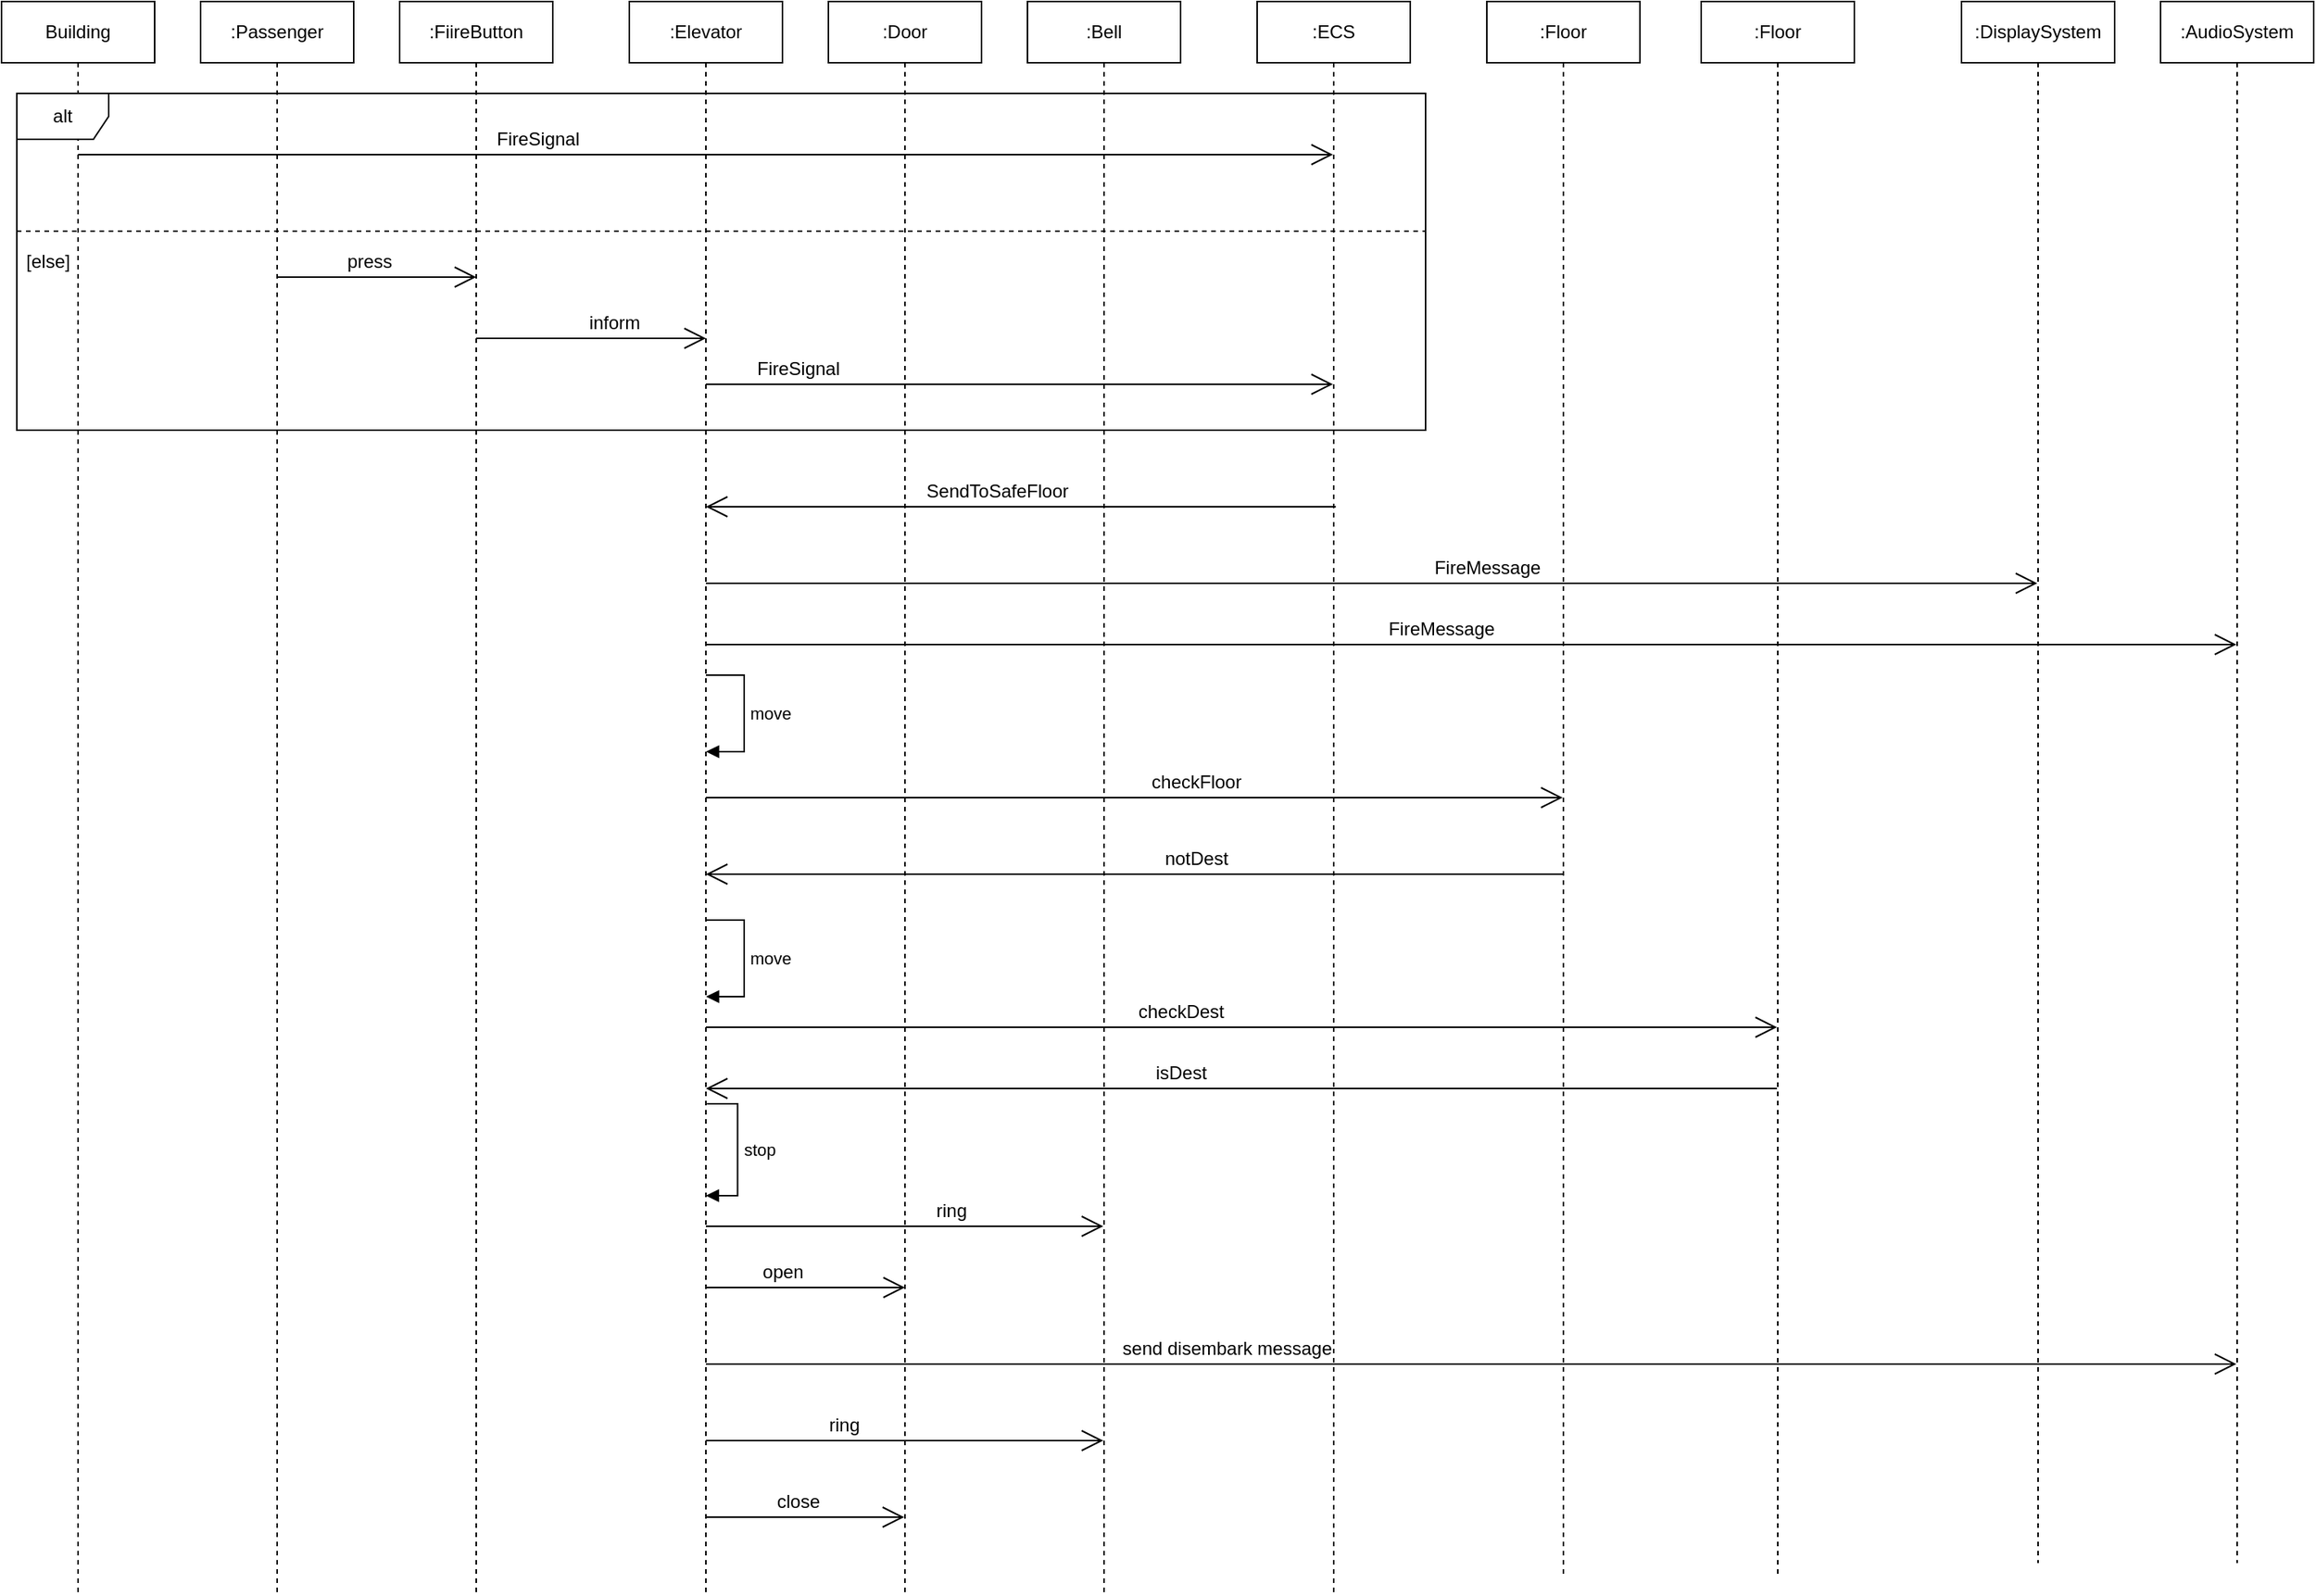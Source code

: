 <mxfile version="14.4.3" type="github">
  <diagram id="d66YW8ot9BIjzewIdXrk" name="Page-1">
    <mxGraphModel dx="1673" dy="874" grid="1" gridSize="10" guides="1" tooltips="1" connect="1" arrows="1" fold="1" page="1" pageScale="1" pageWidth="1700" pageHeight="1100" math="0" shadow="0">
      <root>
        <mxCell id="0" />
        <mxCell id="1" parent="0" />
        <mxCell id="JcezqDG1ztjZta3_3E15-1" value="Building" style="shape=umlLifeline;perimeter=lifelinePerimeter;whiteSpace=wrap;html=1;container=1;collapsible=0;recursiveResize=0;outlineConnect=0;" vertex="1" parent="1">
          <mxGeometry x="80" y="40" width="100" height="1040" as="geometry" />
        </mxCell>
        <mxCell id="JcezqDG1ztjZta3_3E15-57" value="" style="endArrow=none;dashed=1;html=1;" edge="1" parent="JcezqDG1ztjZta3_3E15-1">
          <mxGeometry width="50" height="50" relative="1" as="geometry">
            <mxPoint x="10" y="150" as="sourcePoint" />
            <mxPoint x="930" y="150" as="targetPoint" />
          </mxGeometry>
        </mxCell>
        <mxCell id="JcezqDG1ztjZta3_3E15-3" value=":Passenger" style="shape=umlLifeline;perimeter=lifelinePerimeter;whiteSpace=wrap;html=1;container=1;collapsible=0;recursiveResize=0;outlineConnect=0;" vertex="1" parent="1">
          <mxGeometry x="210" y="40" width="100" height="1040" as="geometry" />
        </mxCell>
        <mxCell id="JcezqDG1ztjZta3_3E15-4" value=":FiireButton" style="shape=umlLifeline;perimeter=lifelinePerimeter;whiteSpace=wrap;html=1;container=1;collapsible=0;recursiveResize=0;outlineConnect=0;" vertex="1" parent="1">
          <mxGeometry x="340" y="40" width="100" height="1040" as="geometry" />
        </mxCell>
        <mxCell id="JcezqDG1ztjZta3_3E15-5" value=":Elevator" style="shape=umlLifeline;perimeter=lifelinePerimeter;whiteSpace=wrap;html=1;container=1;collapsible=0;recursiveResize=0;outlineConnect=0;" vertex="1" parent="1">
          <mxGeometry x="490" y="40" width="100" height="1040" as="geometry" />
        </mxCell>
        <mxCell id="JcezqDG1ztjZta3_3E15-6" value=":ECS" style="shape=umlLifeline;perimeter=lifelinePerimeter;whiteSpace=wrap;html=1;container=1;collapsible=0;recursiveResize=0;outlineConnect=0;" vertex="1" parent="1">
          <mxGeometry x="900" y="40" width="100" height="1040" as="geometry" />
        </mxCell>
        <mxCell id="JcezqDG1ztjZta3_3E15-7" value=":Floor" style="shape=umlLifeline;perimeter=lifelinePerimeter;whiteSpace=wrap;html=1;container=1;collapsible=0;recursiveResize=0;outlineConnect=0;" vertex="1" parent="1">
          <mxGeometry x="1190" y="40" width="100" height="1030" as="geometry" />
        </mxCell>
        <mxCell id="JcezqDG1ztjZta3_3E15-8" value=":AudioSystem" style="shape=umlLifeline;perimeter=lifelinePerimeter;whiteSpace=wrap;html=1;container=1;collapsible=0;recursiveResize=0;outlineConnect=0;" vertex="1" parent="1">
          <mxGeometry x="1490" y="40" width="100" height="1020" as="geometry" />
        </mxCell>
        <mxCell id="JcezqDG1ztjZta3_3E15-9" value=":DisplaySystem" style="shape=umlLifeline;perimeter=lifelinePerimeter;whiteSpace=wrap;html=1;container=1;collapsible=0;recursiveResize=0;outlineConnect=0;" vertex="1" parent="1">
          <mxGeometry x="1360" y="40" width="100" height="1020" as="geometry" />
        </mxCell>
        <mxCell id="JcezqDG1ztjZta3_3E15-10" value=":Door" style="shape=umlLifeline;perimeter=lifelinePerimeter;whiteSpace=wrap;html=1;container=1;collapsible=0;recursiveResize=0;outlineConnect=0;" vertex="1" parent="1">
          <mxGeometry x="620" y="40" width="100" height="1040" as="geometry" />
        </mxCell>
        <mxCell id="JcezqDG1ztjZta3_3E15-15" value="" style="endArrow=open;endFill=1;endSize=12;html=1;" edge="1" parent="JcezqDG1ztjZta3_3E15-10" target="JcezqDG1ztjZta3_3E15-6">
          <mxGeometry width="160" relative="1" as="geometry">
            <mxPoint x="-80" y="250" as="sourcePoint" />
            <mxPoint x="50" y="250" as="targetPoint" />
          </mxGeometry>
        </mxCell>
        <mxCell id="JcezqDG1ztjZta3_3E15-45" value="" style="endArrow=open;endFill=1;endSize=12;html=1;" edge="1" parent="JcezqDG1ztjZta3_3E15-10" target="JcezqDG1ztjZta3_3E15-11">
          <mxGeometry width="160" relative="1" as="geometry">
            <mxPoint x="-80" y="940" as="sourcePoint" />
            <mxPoint x="80" y="940" as="targetPoint" />
          </mxGeometry>
        </mxCell>
        <mxCell id="JcezqDG1ztjZta3_3E15-11" value=":Bell" style="shape=umlLifeline;perimeter=lifelinePerimeter;whiteSpace=wrap;html=1;container=1;collapsible=0;recursiveResize=0;outlineConnect=0;" vertex="1" parent="1">
          <mxGeometry x="750" y="40" width="100" height="1040" as="geometry" />
        </mxCell>
        <mxCell id="JcezqDG1ztjZta3_3E15-12" value="" style="endArrow=open;endFill=1;endSize=12;html=1;" edge="1" parent="1" target="JcezqDG1ztjZta3_3E15-6">
          <mxGeometry width="160" relative="1" as="geometry">
            <mxPoint x="130" y="140" as="sourcePoint" />
            <mxPoint x="300" y="140" as="targetPoint" />
          </mxGeometry>
        </mxCell>
        <mxCell id="JcezqDG1ztjZta3_3E15-13" value="" style="endArrow=open;endFill=1;endSize=12;html=1;" edge="1" parent="1">
          <mxGeometry width="160" relative="1" as="geometry">
            <mxPoint x="260" y="220" as="sourcePoint" />
            <mxPoint x="390" y="220" as="targetPoint" />
          </mxGeometry>
        </mxCell>
        <mxCell id="JcezqDG1ztjZta3_3E15-14" value="" style="endArrow=open;endFill=1;endSize=12;html=1;" edge="1" parent="1">
          <mxGeometry width="160" relative="1" as="geometry">
            <mxPoint x="390" y="260" as="sourcePoint" />
            <mxPoint x="540" y="260" as="targetPoint" />
          </mxGeometry>
        </mxCell>
        <mxCell id="JcezqDG1ztjZta3_3E15-18" value=":Floor" style="shape=umlLifeline;perimeter=lifelinePerimeter;whiteSpace=wrap;html=1;container=1;collapsible=0;recursiveResize=0;outlineConnect=0;" vertex="1" parent="1">
          <mxGeometry x="1050" y="40" width="100" height="1030" as="geometry" />
        </mxCell>
        <mxCell id="JcezqDG1ztjZta3_3E15-24" value="" style="endArrow=open;endFill=1;endSize=12;html=1;" edge="1" parent="1" target="JcezqDG1ztjZta3_3E15-9">
          <mxGeometry width="160" relative="1" as="geometry">
            <mxPoint x="540" y="420" as="sourcePoint" />
            <mxPoint x="1370" y="420" as="targetPoint" />
          </mxGeometry>
        </mxCell>
        <mxCell id="JcezqDG1ztjZta3_3E15-25" value="" style="endArrow=open;endFill=1;endSize=12;html=1;" edge="1" parent="1" target="JcezqDG1ztjZta3_3E15-8">
          <mxGeometry width="160" relative="1" as="geometry">
            <mxPoint x="540.004" y="460.0" as="sourcePoint" />
            <mxPoint x="1410.18" y="460.0" as="targetPoint" />
          </mxGeometry>
        </mxCell>
        <mxCell id="JcezqDG1ztjZta3_3E15-26" value="" style="endArrow=open;endFill=1;endSize=12;html=1;" edge="1" parent="1">
          <mxGeometry width="160" relative="1" as="geometry">
            <mxPoint x="951.36" y="370.0" as="sourcePoint" />
            <mxPoint x="540.004" y="370.0" as="targetPoint" />
          </mxGeometry>
        </mxCell>
        <mxCell id="JcezqDG1ztjZta3_3E15-27" value="" style="endArrow=open;endFill=1;endSize=12;html=1;" edge="1" parent="1" target="JcezqDG1ztjZta3_3E15-18">
          <mxGeometry width="160" relative="1" as="geometry">
            <mxPoint x="540" y="560" as="sourcePoint" />
            <mxPoint x="700" y="560" as="targetPoint" />
          </mxGeometry>
        </mxCell>
        <mxCell id="JcezqDG1ztjZta3_3E15-28" value="" style="endArrow=open;endFill=1;endSize=12;html=1;" edge="1" parent="1">
          <mxGeometry width="160" relative="1" as="geometry">
            <mxPoint x="1099.5" y="610.0" as="sourcePoint" />
            <mxPoint x="540" y="610.0" as="targetPoint" />
          </mxGeometry>
        </mxCell>
        <mxCell id="JcezqDG1ztjZta3_3E15-29" value="" style="endArrow=open;endFill=1;endSize=12;html=1;" edge="1" parent="1" target="JcezqDG1ztjZta3_3E15-7">
          <mxGeometry width="160" relative="1" as="geometry">
            <mxPoint x="540" y="710.0" as="sourcePoint" />
            <mxPoint x="1099.5" y="710.0" as="targetPoint" />
          </mxGeometry>
        </mxCell>
        <mxCell id="JcezqDG1ztjZta3_3E15-30" value="" style="endArrow=open;endFill=1;endSize=12;html=1;" edge="1" parent="1">
          <mxGeometry width="160" relative="1" as="geometry">
            <mxPoint x="1239.5" y="750.0" as="sourcePoint" />
            <mxPoint x="540" y="750.0" as="targetPoint" />
          </mxGeometry>
        </mxCell>
        <mxCell id="JcezqDG1ztjZta3_3E15-31" value="FireSignal" style="text;html=1;align=center;verticalAlign=middle;resizable=0;points=[];autosize=1;" vertex="1" parent="1">
          <mxGeometry x="395" y="120" width="70" height="20" as="geometry" />
        </mxCell>
        <mxCell id="JcezqDG1ztjZta3_3E15-32" value="press" style="text;html=1;align=center;verticalAlign=middle;resizable=0;points=[];autosize=1;" vertex="1" parent="1">
          <mxGeometry x="300" y="200" width="40" height="20" as="geometry" />
        </mxCell>
        <mxCell id="JcezqDG1ztjZta3_3E15-33" value="inform" style="text;html=1;align=center;verticalAlign=middle;resizable=0;points=[];autosize=1;" vertex="1" parent="1">
          <mxGeometry x="455" y="240" width="50" height="20" as="geometry" />
        </mxCell>
        <mxCell id="JcezqDG1ztjZta3_3E15-34" value="FireSignal" style="text;html=1;align=center;verticalAlign=middle;resizable=0;points=[];autosize=1;" vertex="1" parent="1">
          <mxGeometry x="565" y="270" width="70" height="20" as="geometry" />
        </mxCell>
        <mxCell id="JcezqDG1ztjZta3_3E15-35" value="SendToSafeFloor" style="text;html=1;align=center;verticalAlign=middle;resizable=0;points=[];autosize=1;" vertex="1" parent="1">
          <mxGeometry x="675" y="350" width="110" height="20" as="geometry" />
        </mxCell>
        <mxCell id="JcezqDG1ztjZta3_3E15-36" value="FireMessage" style="text;html=1;align=center;verticalAlign=middle;resizable=0;points=[];autosize=1;" vertex="1" parent="1">
          <mxGeometry x="1010" y="400" width="80" height="20" as="geometry" />
        </mxCell>
        <mxCell id="JcezqDG1ztjZta3_3E15-37" value="FireMessage" style="text;html=1;align=center;verticalAlign=middle;resizable=0;points=[];autosize=1;" vertex="1" parent="1">
          <mxGeometry x="980" y="440" width="80" height="20" as="geometry" />
        </mxCell>
        <mxCell id="JcezqDG1ztjZta3_3E15-38" value="checkFloor" style="text;html=1;align=center;verticalAlign=middle;resizable=0;points=[];autosize=1;" vertex="1" parent="1">
          <mxGeometry x="825" y="540" width="70" height="20" as="geometry" />
        </mxCell>
        <mxCell id="JcezqDG1ztjZta3_3E15-39" value="notDest" style="text;html=1;align=center;verticalAlign=middle;resizable=0;points=[];autosize=1;" vertex="1" parent="1">
          <mxGeometry x="830" y="590" width="60" height="20" as="geometry" />
        </mxCell>
        <mxCell id="JcezqDG1ztjZta3_3E15-40" value="checkDest" style="text;html=1;align=center;verticalAlign=middle;resizable=0;points=[];autosize=1;" vertex="1" parent="1">
          <mxGeometry x="815" y="690" width="70" height="20" as="geometry" />
        </mxCell>
        <mxCell id="JcezqDG1ztjZta3_3E15-41" value="isDest" style="text;html=1;align=center;verticalAlign=middle;resizable=0;points=[];autosize=1;" vertex="1" parent="1">
          <mxGeometry x="825" y="730" width="50" height="20" as="geometry" />
        </mxCell>
        <mxCell id="JcezqDG1ztjZta3_3E15-42" value="" style="endArrow=open;endFill=1;endSize=12;html=1;" edge="1" parent="1" target="JcezqDG1ztjZta3_3E15-11">
          <mxGeometry width="160" relative="1" as="geometry">
            <mxPoint x="540" y="840" as="sourcePoint" />
            <mxPoint x="800" y="830" as="targetPoint" />
          </mxGeometry>
        </mxCell>
        <mxCell id="JcezqDG1ztjZta3_3E15-43" value="" style="endArrow=open;endFill=1;endSize=12;html=1;" edge="1" parent="1">
          <mxGeometry width="160" relative="1" as="geometry">
            <mxPoint x="540" y="880" as="sourcePoint" />
            <mxPoint x="670" y="880" as="targetPoint" />
          </mxGeometry>
        </mxCell>
        <mxCell id="JcezqDG1ztjZta3_3E15-44" value="" style="endArrow=open;endFill=1;endSize=12;html=1;" edge="1" parent="1" target="JcezqDG1ztjZta3_3E15-8">
          <mxGeometry width="160" relative="1" as="geometry">
            <mxPoint x="540" y="930" as="sourcePoint" />
            <mxPoint x="700" y="930" as="targetPoint" />
          </mxGeometry>
        </mxCell>
        <mxCell id="JcezqDG1ztjZta3_3E15-46" value="" style="endArrow=open;endFill=1;endSize=12;html=1;" edge="1" parent="1" target="JcezqDG1ztjZta3_3E15-10">
          <mxGeometry width="160" relative="1" as="geometry">
            <mxPoint x="540" y="1030" as="sourcePoint" />
            <mxPoint x="700" y="1030" as="targetPoint" />
          </mxGeometry>
        </mxCell>
        <mxCell id="JcezqDG1ztjZta3_3E15-49" value="move" style="edgeStyle=orthogonalEdgeStyle;html=1;align=left;spacingLeft=2;endArrow=block;rounded=0;" edge="1" parent="1">
          <mxGeometry relative="1" as="geometry">
            <mxPoint x="540" y="480" as="sourcePoint" />
            <Array as="points">
              <mxPoint x="565" y="480" />
              <mxPoint x="565" y="530" />
            </Array>
            <mxPoint x="540.1" y="530" as="targetPoint" />
          </mxGeometry>
        </mxCell>
        <mxCell id="JcezqDG1ztjZta3_3E15-50" value="move" style="edgeStyle=orthogonalEdgeStyle;html=1;align=left;spacingLeft=2;endArrow=block;rounded=0;" edge="1" parent="1">
          <mxGeometry relative="1" as="geometry">
            <mxPoint x="540" y="640" as="sourcePoint" />
            <Array as="points">
              <mxPoint x="565" y="640" />
              <mxPoint x="565" y="690" />
            </Array>
            <mxPoint x="540.1" y="690" as="targetPoint" />
          </mxGeometry>
        </mxCell>
        <mxCell id="JcezqDG1ztjZta3_3E15-51" value="stop" style="edgeStyle=orthogonalEdgeStyle;html=1;align=left;spacingLeft=2;endArrow=block;rounded=0;" edge="1" parent="1">
          <mxGeometry relative="1" as="geometry">
            <mxPoint x="540.68" y="760.0" as="sourcePoint" />
            <Array as="points">
              <mxPoint x="560.68" y="760" />
              <mxPoint x="560.68" y="820" />
            </Array>
            <mxPoint x="540.004" y="820.0" as="targetPoint" />
          </mxGeometry>
        </mxCell>
        <mxCell id="JcezqDG1ztjZta3_3E15-52" value="ring" style="text;html=1;align=center;verticalAlign=middle;resizable=0;points=[];autosize=1;" vertex="1" parent="1">
          <mxGeometry x="680" y="820" width="40" height="20" as="geometry" />
        </mxCell>
        <mxCell id="JcezqDG1ztjZta3_3E15-53" value="open" style="text;html=1;align=center;verticalAlign=middle;resizable=0;points=[];autosize=1;" vertex="1" parent="1">
          <mxGeometry x="570" y="860" width="40" height="20" as="geometry" />
        </mxCell>
        <mxCell id="JcezqDG1ztjZta3_3E15-54" value="send disembark message" style="text;html=1;align=center;verticalAlign=middle;resizable=0;points=[];autosize=1;" vertex="1" parent="1">
          <mxGeometry x="805" y="910" width="150" height="20" as="geometry" />
        </mxCell>
        <mxCell id="JcezqDG1ztjZta3_3E15-55" value="ring" style="text;html=1;align=center;verticalAlign=middle;resizable=0;points=[];autosize=1;" vertex="1" parent="1">
          <mxGeometry x="610" y="960" width="40" height="20" as="geometry" />
        </mxCell>
        <mxCell id="JcezqDG1ztjZta3_3E15-56" value="close" style="text;html=1;align=center;verticalAlign=middle;resizable=0;points=[];autosize=1;" vertex="1" parent="1">
          <mxGeometry x="580" y="1010" width="40" height="20" as="geometry" />
        </mxCell>
        <mxCell id="JcezqDG1ztjZta3_3E15-58" value="alt" style="shape=umlFrame;whiteSpace=wrap;html=1;" vertex="1" parent="1">
          <mxGeometry x="90" y="100" width="920" height="220" as="geometry" />
        </mxCell>
        <mxCell id="JcezqDG1ztjZta3_3E15-59" value="[else]" style="text;html=1;align=center;verticalAlign=middle;resizable=0;points=[];autosize=1;" vertex="1" parent="1">
          <mxGeometry x="90" y="200" width="40" height="20" as="geometry" />
        </mxCell>
      </root>
    </mxGraphModel>
  </diagram>
</mxfile>
